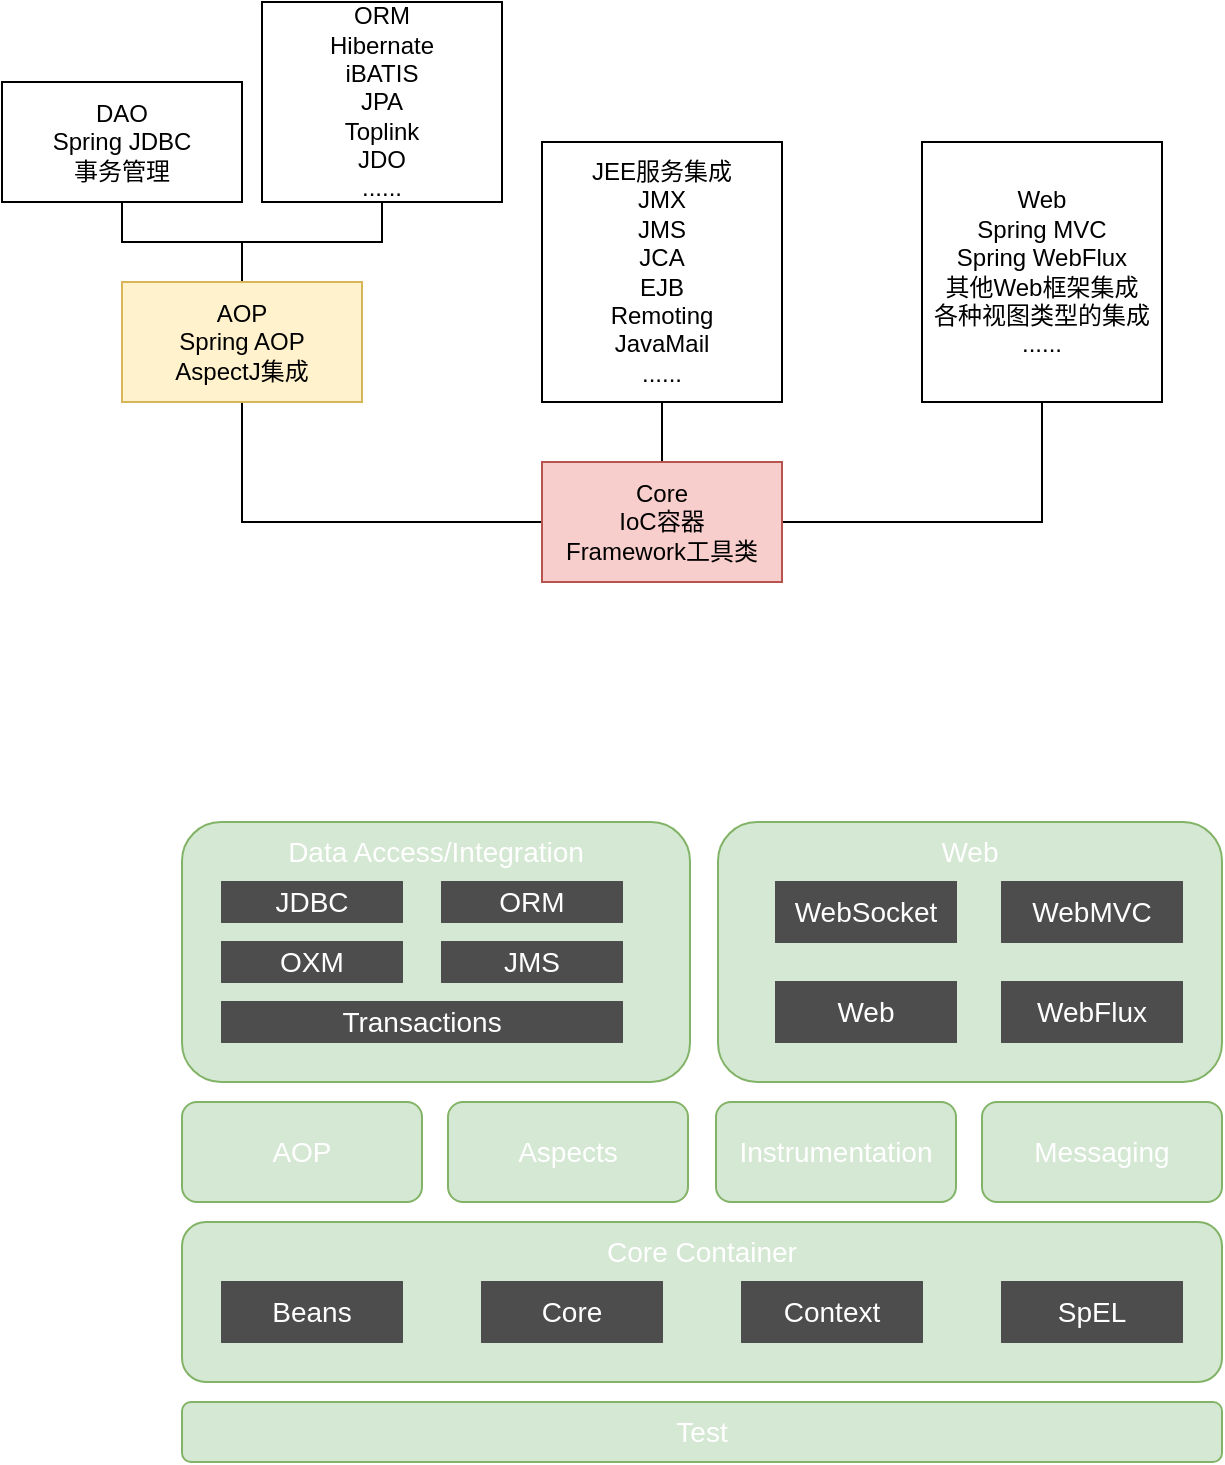 <mxfile version="14.1.8" type="device"><diagram id="AlRILg7Iqed6NOLVonmh" name="第 1 页"><mxGraphModel dx="768" dy="483" grid="0" gridSize="10" guides="1" tooltips="1" connect="1" arrows="1" fold="1" page="1" pageScale="1" pageWidth="3300" pageHeight="4681" math="0" shadow="0"><root><mxCell id="0"/><mxCell id="1" parent="0"/><mxCell id="Wn4El7UFQDCgvJ2B0k3--3" value="" style="edgeStyle=orthogonalEdgeStyle;rounded=0;orthogonalLoop=1;jettySize=auto;html=1;endArrow=none;endFill=0;" edge="1" parent="1" source="Wn4El7UFQDCgvJ2B0k3--1" target="Wn4El7UFQDCgvJ2B0k3--2"><mxGeometry relative="1" as="geometry"/></mxCell><mxCell id="Wn4El7UFQDCgvJ2B0k3--10" style="edgeStyle=orthogonalEdgeStyle;rounded=0;orthogonalLoop=1;jettySize=auto;html=1;endArrow=none;endFill=0;" edge="1" parent="1" source="Wn4El7UFQDCgvJ2B0k3--1" target="Wn4El7UFQDCgvJ2B0k3--5"><mxGeometry relative="1" as="geometry"/></mxCell><mxCell id="Wn4El7UFQDCgvJ2B0k3--12" style="edgeStyle=orthogonalEdgeStyle;rounded=0;orthogonalLoop=1;jettySize=auto;html=1;endArrow=none;endFill=0;" edge="1" parent="1" source="Wn4El7UFQDCgvJ2B0k3--1" target="Wn4El7UFQDCgvJ2B0k3--4"><mxGeometry relative="1" as="geometry"/></mxCell><mxCell id="Wn4El7UFQDCgvJ2B0k3--1" value="Core&lt;br&gt;IoC容器&lt;br&gt;Framework工具类" style="rounded=0;whiteSpace=wrap;html=1;fillColor=#f8cecc;strokeColor=#b85450;" vertex="1" parent="1"><mxGeometry x="280" y="260" width="120" height="60" as="geometry"/></mxCell><mxCell id="Wn4El7UFQDCgvJ2B0k3--2" value="JEE服务集成&lt;br&gt;JMX&lt;br&gt;JMS&lt;br&gt;JCA&lt;br&gt;EJB&lt;br&gt;Remoting&lt;br&gt;JavaMail&lt;br&gt;......" style="rounded=0;whiteSpace=wrap;html=1;" vertex="1" parent="1"><mxGeometry x="280" y="100" width="120" height="130" as="geometry"/></mxCell><mxCell id="Wn4El7UFQDCgvJ2B0k3--4" value="Web&lt;br&gt;Spring MVC&lt;br&gt;Spring WebFlux&lt;br&gt;其他Web框架集成&lt;br&gt;各种视图类型的集成&lt;br&gt;......" style="rounded=0;whiteSpace=wrap;html=1;" vertex="1" parent="1"><mxGeometry x="470" y="100" width="120" height="130" as="geometry"/></mxCell><mxCell id="Wn4El7UFQDCgvJ2B0k3--8" style="edgeStyle=orthogonalEdgeStyle;rounded=0;orthogonalLoop=1;jettySize=auto;html=1;endArrow=none;endFill=0;" edge="1" parent="1" source="Wn4El7UFQDCgvJ2B0k3--5" target="Wn4El7UFQDCgvJ2B0k3--6"><mxGeometry relative="1" as="geometry"/></mxCell><mxCell id="Wn4El7UFQDCgvJ2B0k3--9" style="edgeStyle=orthogonalEdgeStyle;rounded=0;orthogonalLoop=1;jettySize=auto;html=1;endArrow=none;endFill=0;" edge="1" parent="1" source="Wn4El7UFQDCgvJ2B0k3--5" target="Wn4El7UFQDCgvJ2B0k3--7"><mxGeometry relative="1" as="geometry"/></mxCell><mxCell id="Wn4El7UFQDCgvJ2B0k3--5" value="AOP&lt;br&gt;Spring AOP&lt;br&gt;AspectJ集成" style="rounded=0;whiteSpace=wrap;html=1;fillColor=#fff2cc;strokeColor=#d6b656;" vertex="1" parent="1"><mxGeometry x="70" y="170" width="120" height="60" as="geometry"/></mxCell><mxCell id="Wn4El7UFQDCgvJ2B0k3--6" value="DAO&lt;br&gt;Spring JDBC&lt;br&gt;事务管理" style="rounded=0;whiteSpace=wrap;html=1;" vertex="1" parent="1"><mxGeometry x="10" y="70" width="120" height="60" as="geometry"/></mxCell><mxCell id="Wn4El7UFQDCgvJ2B0k3--7" value="ORM&lt;br&gt;Hibernate&lt;br&gt;iBATIS&lt;br&gt;JPA&lt;br&gt;Toplink&lt;br&gt;JDO&lt;br&gt;......" style="rounded=0;whiteSpace=wrap;html=1;" vertex="1" parent="1"><mxGeometry x="140" y="30" width="120" height="100" as="geometry"/></mxCell><mxCell id="Wn4El7UFQDCgvJ2B0k3--13" value="Test" style="rounded=1;whiteSpace=wrap;html=1;fillColor=#d5e8d4;strokeColor=#82b366;fontColor=#FFFFFF;fontSize=14;" vertex="1" parent="1"><mxGeometry x="100" y="730" width="520" height="30" as="geometry"/></mxCell><mxCell id="Wn4El7UFQDCgvJ2B0k3--14" value="Core Container" style="rounded=1;whiteSpace=wrap;html=1;fontSize=14;fontColor=#FFFFFF;strokeColor=#82b366;fillColor=#d5e8d4;verticalAlign=top;" vertex="1" parent="1"><mxGeometry x="100" y="640" width="520" height="80" as="geometry"/></mxCell><mxCell id="Wn4El7UFQDCgvJ2B0k3--15" value="AOP" style="text;html=1;strokeColor=#82b366;fillColor=#d5e8d4;align=center;verticalAlign=middle;whiteSpace=wrap;rounded=1;fontSize=14;fontColor=#FFFFFF;" vertex="1" parent="1"><mxGeometry x="100" y="580" width="120" height="50" as="geometry"/></mxCell><mxCell id="Wn4El7UFQDCgvJ2B0k3--16" value="Aspects" style="text;html=1;strokeColor=#82b366;fillColor=#d5e8d4;align=center;verticalAlign=middle;whiteSpace=wrap;rounded=1;fontSize=14;fontColor=#FFFFFF;" vertex="1" parent="1"><mxGeometry x="233" y="580" width="120" height="50" as="geometry"/></mxCell><mxCell id="Wn4El7UFQDCgvJ2B0k3--17" value="Instrumentation" style="text;html=1;strokeColor=#82b366;fillColor=#d5e8d4;align=center;verticalAlign=middle;whiteSpace=wrap;rounded=1;fontSize=14;fontColor=#FFFFFF;" vertex="1" parent="1"><mxGeometry x="367" y="580" width="120" height="50" as="geometry"/></mxCell><mxCell id="Wn4El7UFQDCgvJ2B0k3--18" value="Messaging" style="text;html=1;strokeColor=#82b366;fillColor=#d5e8d4;align=center;verticalAlign=middle;whiteSpace=wrap;rounded=1;fontSize=14;fontColor=#FFFFFF;" vertex="1" parent="1"><mxGeometry x="500" y="580" width="120" height="50" as="geometry"/></mxCell><mxCell id="Wn4El7UFQDCgvJ2B0k3--19" value="Data Access/Integration" style="rounded=1;whiteSpace=wrap;html=1;fontSize=14;fontColor=#FFFFFF;strokeColor=#82b366;fillColor=#d5e8d4;verticalAlign=top;" vertex="1" parent="1"><mxGeometry x="100" y="440" width="254" height="130" as="geometry"/></mxCell><mxCell id="Wn4El7UFQDCgvJ2B0k3--20" value="Web" style="rounded=1;whiteSpace=wrap;html=1;fontSize=14;fontColor=#FFFFFF;strokeColor=#82b366;fillColor=#d5e8d4;verticalAlign=top;" vertex="1" parent="1"><mxGeometry x="368" y="440" width="252" height="130" as="geometry"/></mxCell><mxCell id="Wn4El7UFQDCgvJ2B0k3--22" value="JDBC" style="rounded=0;whiteSpace=wrap;html=1;fontSize=14;fontColor=#FFFFFF;fillColor=#4D4D4D;strokeColor=#4D4D4D;" vertex="1" parent="1"><mxGeometry x="120" y="470" width="90" height="20" as="geometry"/></mxCell><mxCell id="Wn4El7UFQDCgvJ2B0k3--23" value="ORM" style="rounded=0;whiteSpace=wrap;html=1;fontSize=14;fontColor=#FFFFFF;fillColor=#4D4D4D;strokeColor=#4D4D4D;" vertex="1" parent="1"><mxGeometry x="230" y="470" width="90" height="20" as="geometry"/></mxCell><mxCell id="Wn4El7UFQDCgvJ2B0k3--24" value="OXM" style="rounded=0;whiteSpace=wrap;html=1;fontSize=14;fontColor=#FFFFFF;fillColor=#4D4D4D;strokeColor=#4D4D4D;" vertex="1" parent="1"><mxGeometry x="120" y="500" width="90" height="20" as="geometry"/></mxCell><mxCell id="Wn4El7UFQDCgvJ2B0k3--25" value="JMS" style="rounded=0;whiteSpace=wrap;html=1;fontSize=14;fontColor=#FFFFFF;fillColor=#4D4D4D;strokeColor=#4D4D4D;" vertex="1" parent="1"><mxGeometry x="230" y="500" width="90" height="20" as="geometry"/></mxCell><mxCell id="Wn4El7UFQDCgvJ2B0k3--26" value="Transactions" style="rounded=0;whiteSpace=wrap;html=1;fontSize=14;fontColor=#FFFFFF;fillColor=#4D4D4D;strokeColor=#4D4D4D;" vertex="1" parent="1"><mxGeometry x="120" y="530" width="200" height="20" as="geometry"/></mxCell><mxCell id="Wn4El7UFQDCgvJ2B0k3--27" value="WebSocket" style="rounded=0;whiteSpace=wrap;html=1;fontSize=14;fontColor=#FFFFFF;fillColor=#4D4D4D;strokeColor=#4D4D4D;" vertex="1" parent="1"><mxGeometry x="397" y="470" width="90" height="30" as="geometry"/></mxCell><mxCell id="Wn4El7UFQDCgvJ2B0k3--28" value="WebMVC" style="rounded=0;whiteSpace=wrap;html=1;fontSize=14;fontColor=#FFFFFF;fillColor=#4D4D4D;strokeColor=#4D4D4D;" vertex="1" parent="1"><mxGeometry x="510" y="470" width="90" height="30" as="geometry"/></mxCell><mxCell id="Wn4El7UFQDCgvJ2B0k3--29" value="Web" style="rounded=0;whiteSpace=wrap;html=1;fontSize=14;fontColor=#FFFFFF;fillColor=#4D4D4D;strokeColor=#4D4D4D;" vertex="1" parent="1"><mxGeometry x="397" y="520" width="90" height="30" as="geometry"/></mxCell><mxCell id="Wn4El7UFQDCgvJ2B0k3--30" value="WebFlux" style="rounded=0;whiteSpace=wrap;html=1;fontSize=14;fontColor=#FFFFFF;fillColor=#4D4D4D;strokeColor=#4D4D4D;" vertex="1" parent="1"><mxGeometry x="510" y="520" width="90" height="30" as="geometry"/></mxCell><mxCell id="Wn4El7UFQDCgvJ2B0k3--31" value="Beans" style="rounded=0;whiteSpace=wrap;html=1;fontSize=14;fontColor=#FFFFFF;fillColor=#4D4D4D;strokeColor=#4D4D4D;" vertex="1" parent="1"><mxGeometry x="120" y="670" width="90" height="30" as="geometry"/></mxCell><mxCell id="Wn4El7UFQDCgvJ2B0k3--32" value="Core" style="rounded=0;whiteSpace=wrap;html=1;fontSize=14;fontColor=#FFFFFF;fillColor=#4D4D4D;strokeColor=#4D4D4D;" vertex="1" parent="1"><mxGeometry x="250" y="670" width="90" height="30" as="geometry"/></mxCell><mxCell id="Wn4El7UFQDCgvJ2B0k3--33" value="Context" style="rounded=0;whiteSpace=wrap;html=1;fontSize=14;fontColor=#FFFFFF;fillColor=#4D4D4D;strokeColor=#4D4D4D;" vertex="1" parent="1"><mxGeometry x="380" y="670" width="90" height="30" as="geometry"/></mxCell><mxCell id="Wn4El7UFQDCgvJ2B0k3--34" value="SpEL" style="rounded=0;whiteSpace=wrap;html=1;fontSize=14;fontColor=#FFFFFF;fillColor=#4D4D4D;strokeColor=#4D4D4D;" vertex="1" parent="1"><mxGeometry x="510" y="670" width="90" height="30" as="geometry"/></mxCell></root></mxGraphModel></diagram></mxfile>